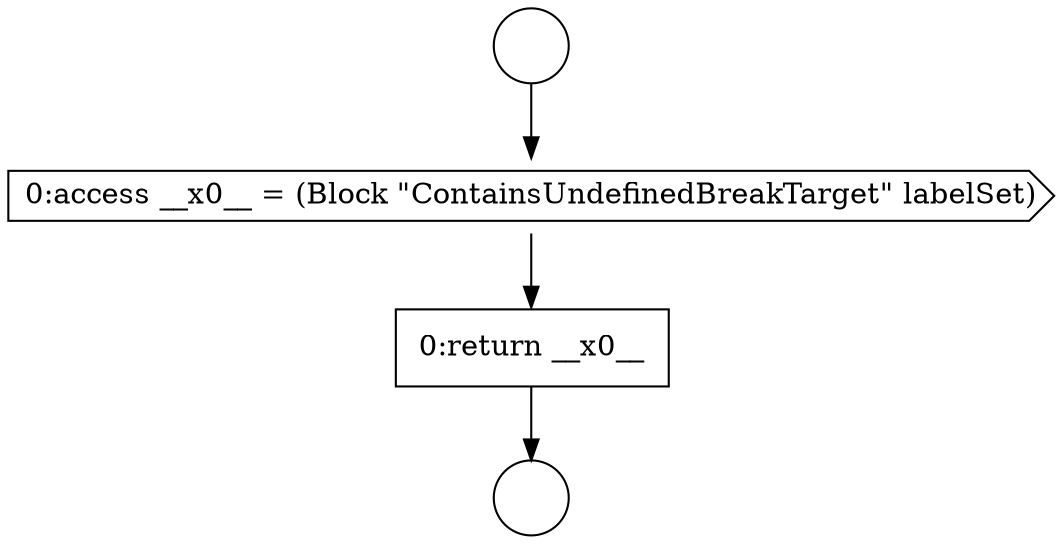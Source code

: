 digraph {
  node7423 [shape=circle label=" " color="black" fillcolor="white" style=filled]
  node7425 [shape=cds, label=<<font color="black">0:access __x0__ = (Block &quot;ContainsUndefinedBreakTarget&quot; labelSet)</font>> color="black" fillcolor="white" style=filled]
  node7426 [shape=none, margin=0, label=<<font color="black">
    <table border="0" cellborder="1" cellspacing="0" cellpadding="10">
      <tr><td align="left">0:return __x0__</td></tr>
    </table>
  </font>> color="black" fillcolor="white" style=filled]
  node7424 [shape=circle label=" " color="black" fillcolor="white" style=filled]
  node7423 -> node7425 [ color="black"]
  node7425 -> node7426 [ color="black"]
  node7426 -> node7424 [ color="black"]
}
